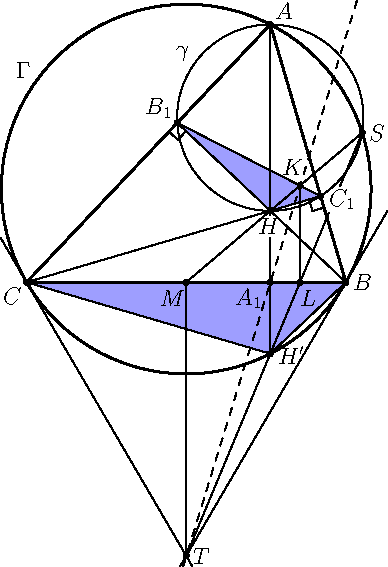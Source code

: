 import geometry;

size(10cm);


triangle t = triangleabc(5.3,7,6.3);
//pen thick = cmyk(black) + linewidth(1);
pen thick = black + linewidth(1);

point A = t.C;
point B = t.B;
point C = t.A;

circle w = circle(t);

line t1 = tangent(w, B); 
line t2 = tangent(w, C); 

point T = intersectionpoint(t1, t2);

point H = orthocentercenter(A,B,C);

point B1 = intersectionpoint(line(B,H), line(A,C));
point C1 = intersectionpoint(line(C,H), line(A,B));
point A1 = intersectionpoint(line(A,H), line(C,B));

point Hp = reflect(line(C, B)) * H;
point M = midpoint(segment(B, C));

circle c = circle(A, B1, C1);

point S_ = intersectionpoints(c,w)[0];

point K = intersectionpoint(line(S_, M), line(B1, C1));
point L = intersectionpoint(line(S_, T), line(B, C));

//draw


fill(B1--C1--H--cycle, rgb("0d0dff")+opacity(.4));
fill(B--C--Hp--cycle, rgb("0d0dff")+opacity(.4));


//draw(C--Hp--B^^C1--H--B1--cycle, linewidth(0.7));

//draw(B1--M^^C1--M, linewidth(0.1));
draw(M--T^^A--Hp^^L--K);

draw(B1--C1^^B--Hp--C);
draw(line(K, T), dashed);

draw(t, thick);



dot("$A$", A, NE);
dot("$B$", B);
dot("$C$", C, SW);

draw(Label("$\Gamma$", Relative(0.4)), w, thick);
draw(t1);
draw(t2);

dot("$T$", T);
dot(Label("$H$", UnFill), H, S+W*0.1);

draw(B--B1^^C--C1);
draw(S_--M^^S_--T);

dot(Label("$C_1$", UnFill), C1, S*0.2+E*1.2);
dot("$B_1$", B1, NW);
dot("$A_1$", A1, S+W*1.1);

dot("$H'$", Hp, S*0.1+E);
dot("$M$", M, S+W*0.7);

draw(Label("$\gamma$", Relative(0.4)), c);
dot("$S$", S_);
dot("$K$", K, N*1.5+W*0.5);
dot("$L$", L, S+E*0.5);



markrightangle(C,C1,B,6);
markrightangle(B,B1,C,6);
